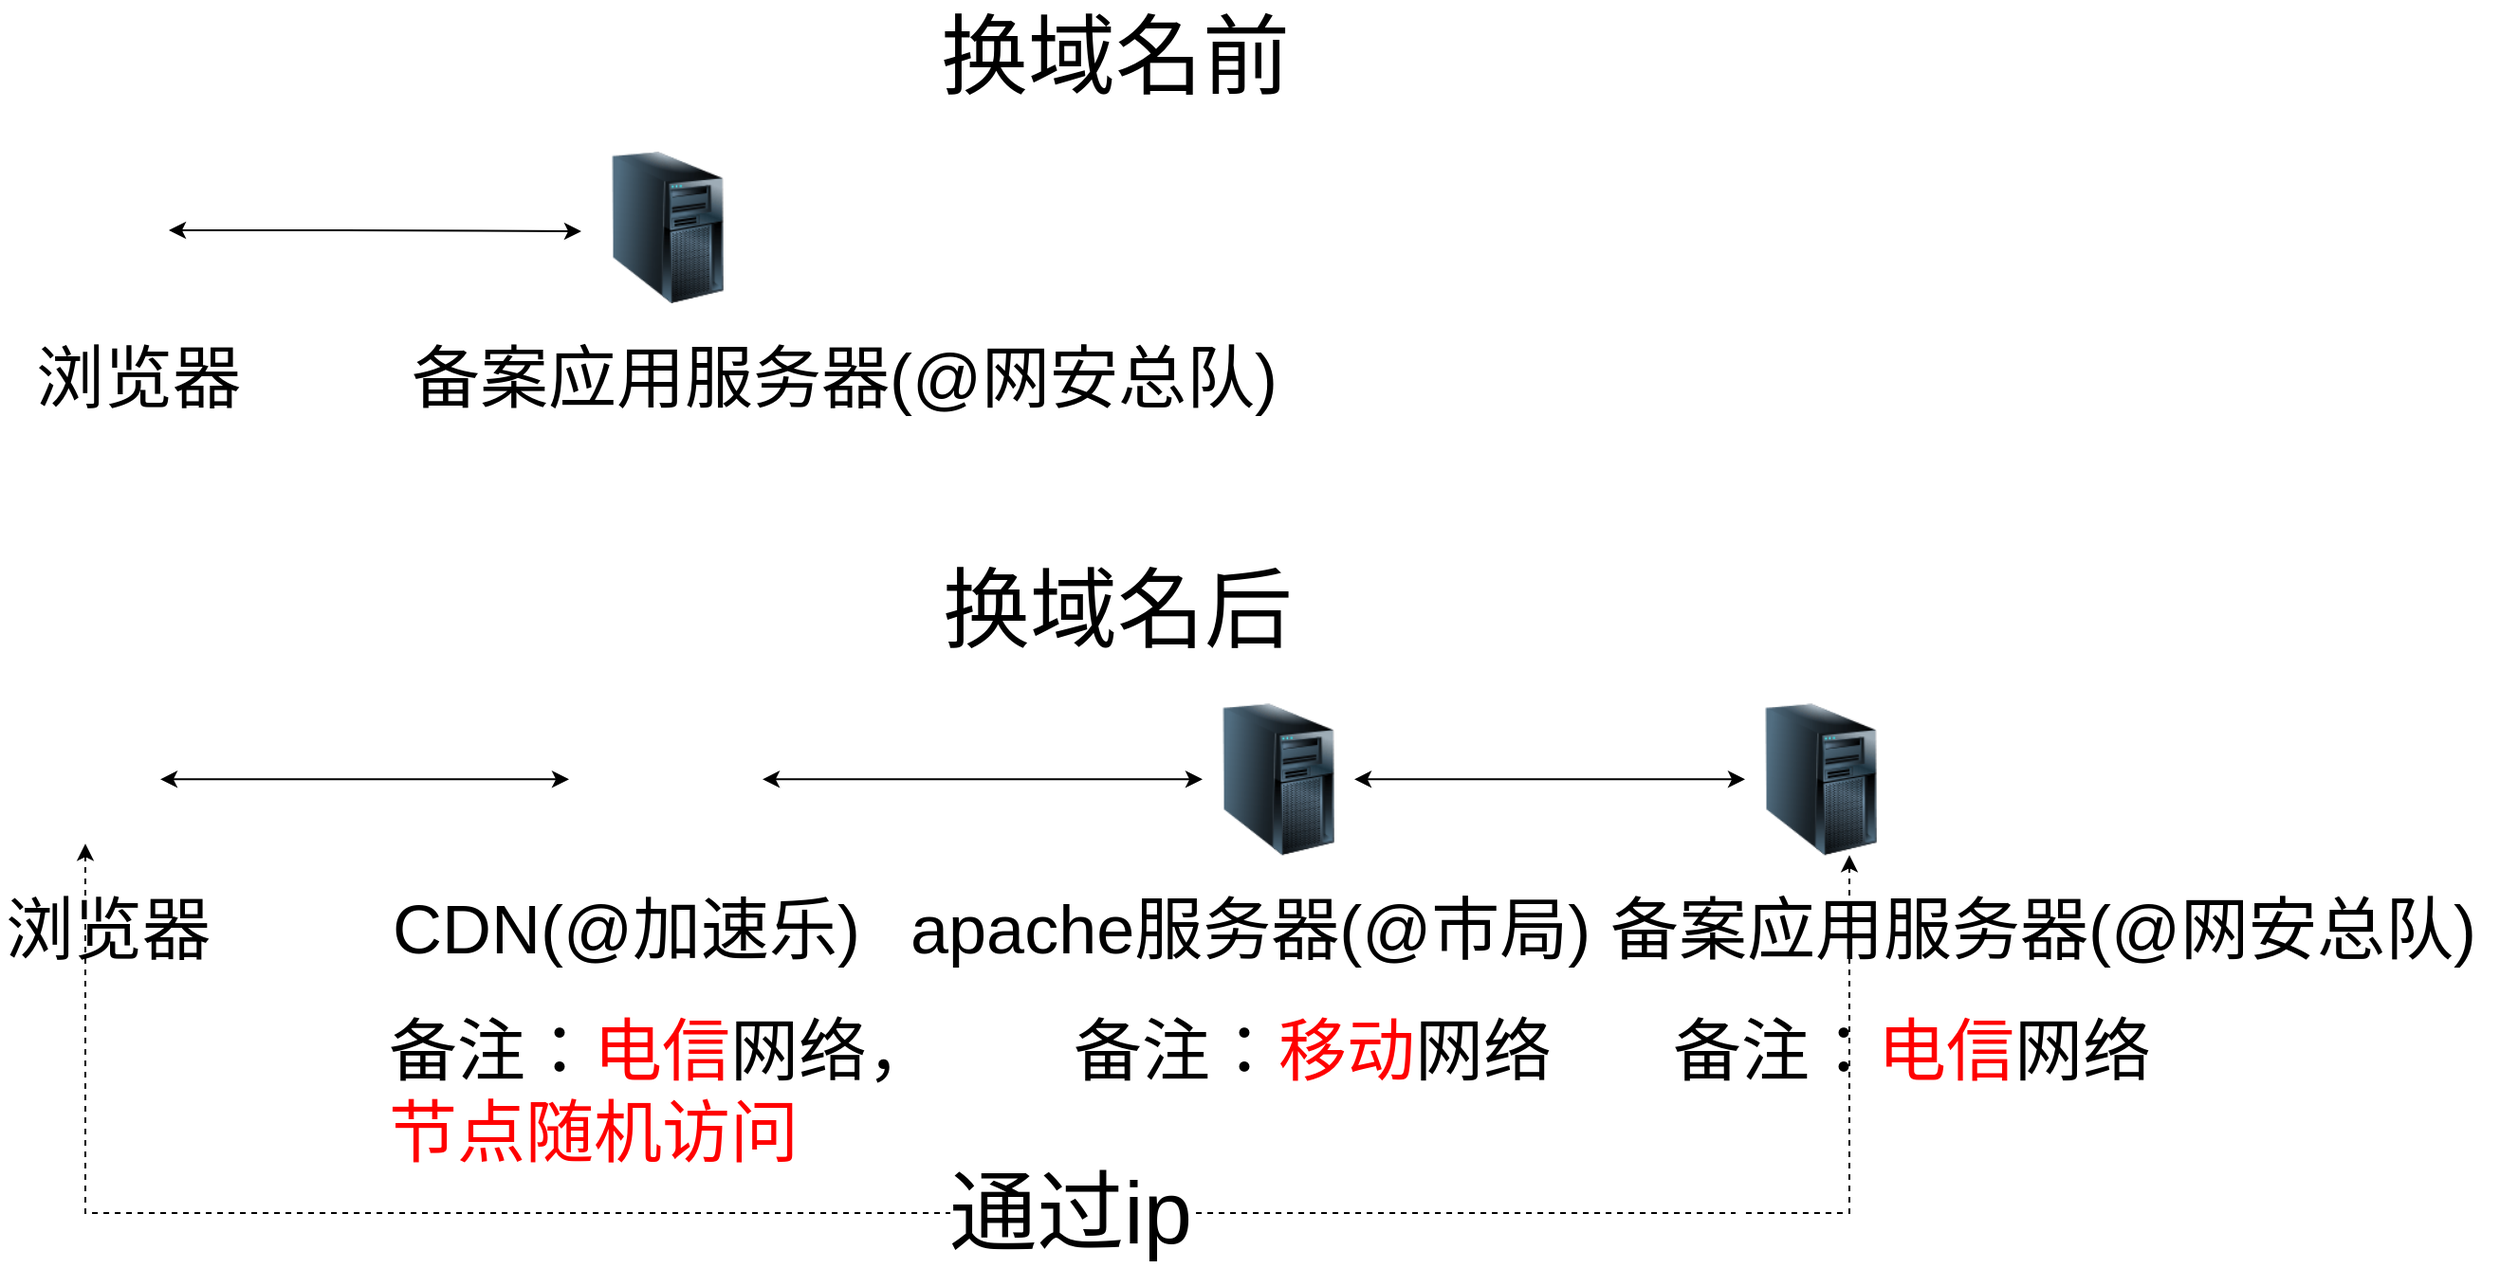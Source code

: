 <mxfile version="11.0.8" type="github"><diagram id="Z19888QkI9rWmbt40K2t" name="第 1 页"><mxGraphModel dx="1634" dy="794" grid="1" gridSize="10" guides="1" tooltips="1" connect="1" arrows="1" fold="1" page="1" pageScale="1" pageWidth="3300" pageHeight="4681" math="0" shadow="0"><root><mxCell id="0"/><mxCell id="1" parent="0"/><mxCell id="TLFCebOHelCJvtNUy2Zd-23" value="" style="edgeStyle=orthogonalEdgeStyle;rounded=0;orthogonalLoop=1;jettySize=auto;html=1;startArrow=classic;startFill=1;entryX=0;entryY=0.5;entryDx=0;entryDy=0;" parent="1" source="TLFCebOHelCJvtNUy2Zd-24" edge="1" target="TLFCebOHelCJvtNUy2Zd-26"><mxGeometry relative="1" as="geometry"><mxPoint x="1000" y="1161" as="targetPoint"/><Array as="points"/></mxGeometry></mxCell><mxCell id="TLFCebOHelCJvtNUy2Zd-24" value="" style="image;html=1;labelBackgroundColor=#ffffff;image=img/lib/clip_art/computers/Server_Tower_128x128.png" parent="1" vertex="1"><mxGeometry x="719" y="1121.167" width="80" height="80" as="geometry"/></mxCell><mxCell id="TLFCebOHelCJvtNUy2Zd-25" value="apache服务器(@市局)" style="text;html=1;resizable=0;points=[];autosize=1;align=left;verticalAlign=top;spacingTop=-4;fontSize=36;" parent="1" vertex="1"><mxGeometry x="562.5" y="1216.167" width="370" height="40" as="geometry"/></mxCell><mxCell id="NyqFFq5CX_KmjhJ-bJIv-16" value="" style="edgeStyle=elbowEdgeStyle;rounded=0;orthogonalLoop=1;jettySize=auto;html=1;startArrow=classic;startFill=1;fontSize=46;endArrow=none;endFill=0;dashed=1;" edge="1" parent="1" source="TLFCebOHelCJvtNUy2Zd-26"><mxGeometry relative="1" as="geometry"><mxPoint x="1005" y="1390" as="targetPoint"/><Array as="points"><mxPoint x="1060" y="1270"/></Array></mxGeometry></mxCell><mxCell id="TLFCebOHelCJvtNUy2Zd-26" value="" style="image;html=1;labelBackgroundColor=#ffffff;image=img/lib/clip_art/computers/Server_Tower_128x128.png" parent="1" vertex="1"><mxGeometry x="1005" y="1121.167" width="80" height="80" as="geometry"/></mxCell><mxCell id="TLFCebOHelCJvtNUy2Zd-27" value="备案应用服务器(@网安总队)" style="text;html=1;resizable=0;points=[];autosize=1;align=left;verticalAlign=top;spacingTop=-4;fontSize=36;" parent="1" vertex="1"><mxGeometry x="932" y="1216.167" width="470" height="40" as="geometry"/></mxCell><mxCell id="TLFCebOHelCJvtNUy2Zd-28" value="" style="edgeStyle=orthogonalEdgeStyle;rounded=0;orthogonalLoop=1;jettySize=auto;html=1;startArrow=classic;startFill=1;entryX=-0.069;entryY=0.525;entryDx=0;entryDy=0;entryPerimeter=0;" parent="1" target="TLFCebOHelCJvtNUy2Zd-31" edge="1"><mxGeometry relative="1" as="geometry"><mxPoint x="254" y="871.5" as="targetPoint"/><mxPoint x="174" y="871.5" as="sourcePoint"/><Array as="points"><mxPoint x="265.5" y="872"/></Array></mxGeometry></mxCell><mxCell id="TLFCebOHelCJvtNUy2Zd-31" value="" style="image;html=1;labelBackgroundColor=#ffffff;image=img/lib/clip_art/computers/Server_Tower_128x128.png" parent="1" vertex="1"><mxGeometry x="397" y="830" width="80" height="80" as="geometry"/></mxCell><mxCell id="TLFCebOHelCJvtNUy2Zd-32" value="备案应用服务器(@网安总队)" style="text;html=1;resizable=0;points=[];autosize=1;align=left;verticalAlign=top;spacingTop=-4;fontSize=36;" parent="1" vertex="1"><mxGeometry x="300" y="925" width="470" height="40" as="geometry"/></mxCell><mxCell id="TLFCebOHelCJvtNUy2Zd-35" value="换域名后" style="text;html=1;resizable=0;points=[];autosize=1;align=left;verticalAlign=top;spacingTop=-4;fontSize=46;" parent="1" vertex="1"><mxGeometry x="579.5" y="1041.667" width="60" height="20" as="geometry"/></mxCell><mxCell id="TLFCebOHelCJvtNUy2Zd-37" value="换域名前" style="text;html=1;resizable=0;points=[];autosize=1;align=left;verticalAlign=top;spacingTop=-4;fontSize=46;" parent="1" vertex="1"><mxGeometry x="579" y="750" width="140" height="40" as="geometry"/></mxCell><mxCell id="NyqFFq5CX_KmjhJ-bJIv-14" value="" style="edgeStyle=elbowEdgeStyle;rounded=0;orthogonalLoop=1;jettySize=auto;html=1;startArrow=classic;startFill=1;fontSize=46;endArrow=none;endFill=0;dashed=1;" edge="1" parent="1" source="TLFCebOHelCJvtNUy2Zd-38"><mxGeometry relative="1" as="geometry"><mxPoint x="1000" y="1390" as="targetPoint"/><Array as="points"><mxPoint x="130" y="1410"/><mxPoint x="1020" y="1390"/><mxPoint x="1050" y="1440"/></Array></mxGeometry></mxCell><mxCell id="NyqFFq5CX_KmjhJ-bJIv-17" value="通过ip" style="text;html=1;resizable=0;points=[];align=center;verticalAlign=middle;labelBackgroundColor=#ffffff;fontSize=46;" vertex="1" connectable="0" parent="NyqFFq5CX_KmjhJ-bJIv-14"><mxGeometry x="0.198" relative="1" as="geometry"><mxPoint x="76" as="offset"/></mxGeometry></mxCell><mxCell id="TLFCebOHelCJvtNUy2Zd-38" value="" style="shape=image;html=1;verticalAlign=top;verticalLabelPosition=bottom;labelBackgroundColor=#ffffff;imageAspect=0;aspect=fixed;image=https://cdn1.iconfinder.com/data/icons/smallicons-logotypes/32/chrome-128.png;fontSize=30;" parent="1" vertex="1"><mxGeometry x="101.5" y="1127.167" width="68" height="68" as="geometry"/></mxCell><mxCell id="TLFCebOHelCJvtNUy2Zd-39" value="" style="shape=image;html=1;verticalAlign=top;verticalLabelPosition=bottom;labelBackgroundColor=#ffffff;imageAspect=0;aspect=fixed;image=https://cdn1.iconfinder.com/data/icons/smallicons-logotypes/32/chrome-128.png;fontSize=30;" parent="1" vertex="1"><mxGeometry x="105" y="836" width="68" height="68" as="geometry"/></mxCell><mxCell id="TLFCebOHelCJvtNUy2Zd-40" value="浏览器" style="text;html=1;resizable=0;points=[];autosize=1;align=left;verticalAlign=top;spacingTop=-4;fontSize=36;" parent="1" vertex="1"><mxGeometry x="85.5" y="1216.167" width="50" height="20" as="geometry"/></mxCell><mxCell id="TLFCebOHelCJvtNUy2Zd-41" value="浏览器" style="text;html=1;resizable=0;points=[];autosize=1;align=left;verticalAlign=top;spacingTop=-4;fontSize=36;" parent="1" vertex="1"><mxGeometry x="101.5" y="925" width="50" height="20" as="geometry"/></mxCell><mxCell id="NyqFFq5CX_KmjhJ-bJIv-6" value="" style="edgeStyle=orthogonalEdgeStyle;rounded=0;orthogonalLoop=1;jettySize=auto;html=1;startArrow=classic;startFill=1;entryX=0;entryY=0.5;entryDx=0;entryDy=0;" edge="1" parent="1" source="NyqFFq5CX_KmjhJ-bJIv-2" target="TLFCebOHelCJvtNUy2Zd-24"><mxGeometry relative="1" as="geometry"><mxPoint x="659.5" y="1161.667" as="targetPoint"/></mxGeometry></mxCell><mxCell id="NyqFFq5CX_KmjhJ-bJIv-2" value="" style="shape=image;html=1;verticalAlign=top;verticalLabelPosition=bottom;labelBackgroundColor=#ffffff;imageAspect=0;aspect=fixed;image=https://cdn2.iconfinder.com/data/icons/freecns-cumulus/32/519840-52_Cloud_Sync-128.png" vertex="1" parent="1"><mxGeometry x="387" y="1111.167" width="100" height="100" as="geometry"/></mxCell><mxCell id="NyqFFq5CX_KmjhJ-bJIv-4" value="" style="edgeStyle=orthogonalEdgeStyle;rounded=0;orthogonalLoop=1;jettySize=auto;html=1;startArrow=classic;startFill=1;" edge="1" parent="1"><mxGeometry relative="1" as="geometry"><mxPoint x="385" y="1161.167" as="targetPoint"/><mxPoint x="169.5" y="1161.167" as="sourcePoint"/></mxGeometry></mxCell><mxCell id="NyqFFq5CX_KmjhJ-bJIv-7" value="CDN(@加速乐)" style="text;html=1;resizable=0;points=[];autosize=1;align=left;verticalAlign=top;spacingTop=-4;fontSize=36;" vertex="1" parent="1"><mxGeometry x="290" y="1216.167" width="260" height="40" as="geometry"/></mxCell><mxCell id="NyqFFq5CX_KmjhJ-bJIv-10" value="备注：&lt;font color=&quot;#ff0000&quot;&gt;电信&lt;/font&gt;网络，&lt;br&gt;&lt;font color=&quot;#ff0000&quot;&gt;节点随机访问&lt;/font&gt;" style="text;html=1;resizable=0;points=[];autosize=1;align=left;verticalAlign=top;spacingTop=-4;fontSize=36;" vertex="1" parent="1"><mxGeometry x="287.5" y="1280.167" width="300" height="90" as="geometry"/></mxCell><mxCell id="NyqFFq5CX_KmjhJ-bJIv-11" value="备注：&lt;font color=&quot;#ff0000&quot;&gt;移动&lt;/font&gt;网络" style="text;html=1;resizable=0;points=[];autosize=1;align=left;verticalAlign=top;spacingTop=-4;fontSize=36;" vertex="1" parent="1"><mxGeometry x="649" y="1280.167" width="270" height="40" as="geometry"/></mxCell><mxCell id="NyqFFq5CX_KmjhJ-bJIv-12" value="备注：&lt;font color=&quot;#ff0000&quot;&gt;电信&lt;/font&gt;网络" style="text;html=1;resizable=0;points=[];autosize=1;align=left;verticalAlign=top;spacingTop=-4;fontSize=36;" vertex="1" parent="1"><mxGeometry x="965" y="1280.167" width="270" height="40" as="geometry"/></mxCell></root></mxGraphModel></diagram></mxfile>